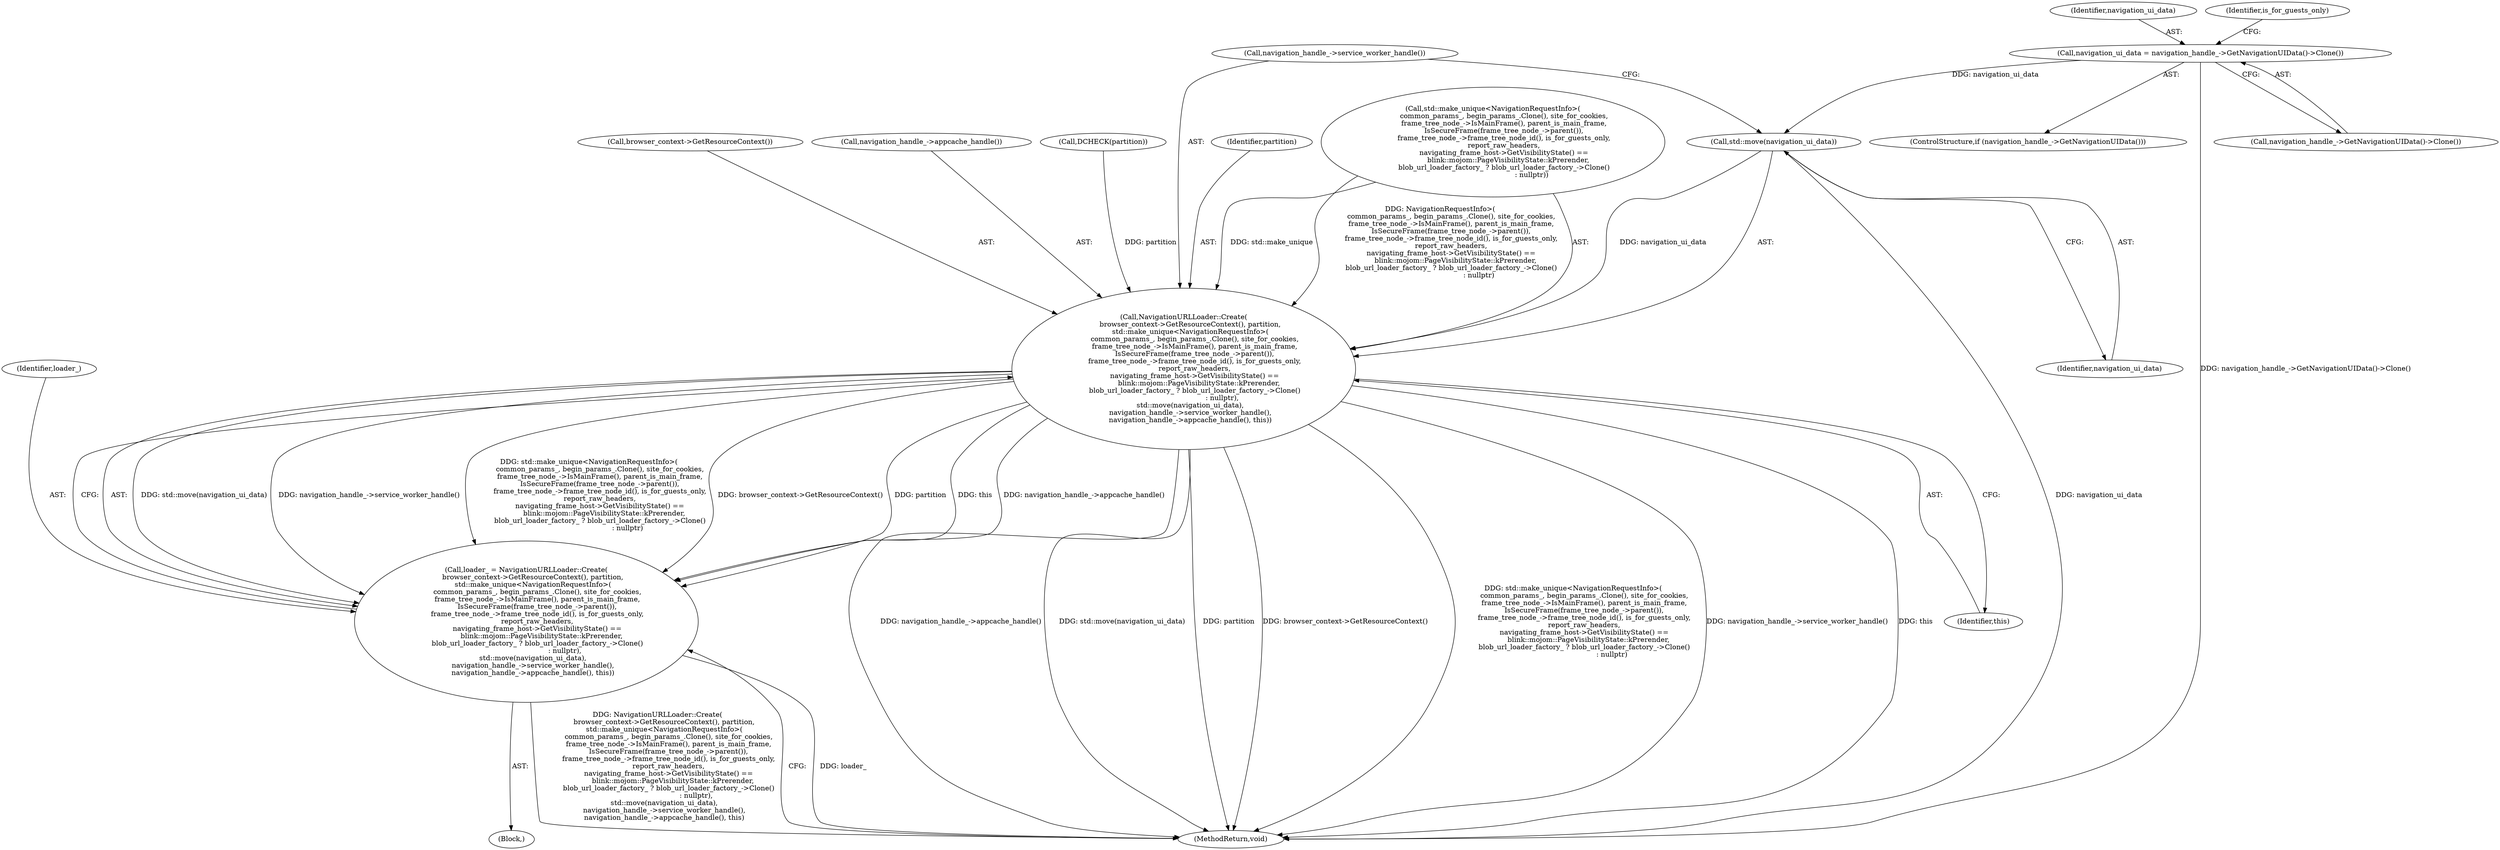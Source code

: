 digraph "0_Chrome_07fbae50670ea44e35e1d554db1bbece7fe3711f@API" {
"1000336" [label="(Call,std::move(navigation_ui_data))"];
"1000280" [label="(Call,navigation_ui_data = navigation_handle_->GetNavigationUIData()->Clone())"];
"1000302" [label="(Call,NavigationURLLoader::Create(\n      browser_context->GetResourceContext(), partition,\n      std::make_unique<NavigationRequestInfo>(\n          common_params_, begin_params_.Clone(), site_for_cookies,\n          frame_tree_node_->IsMainFrame(), parent_is_main_frame,\n          IsSecureFrame(frame_tree_node_->parent()),\n          frame_tree_node_->frame_tree_node_id(), is_for_guests_only,\n          report_raw_headers,\n          navigating_frame_host->GetVisibilityState() ==\n              blink::mojom::PageVisibilityState::kPrerender,\n          blob_url_loader_factory_ ? blob_url_loader_factory_->Clone()\n                                   : nullptr),\n      std::move(navigation_ui_data),\n      navigation_handle_->service_worker_handle(),\n      navigation_handle_->appcache_handle(), this))"];
"1000300" [label="(Call,loader_ = NavigationURLLoader::Create(\n      browser_context->GetResourceContext(), partition,\n      std::make_unique<NavigationRequestInfo>(\n          common_params_, begin_params_.Clone(), site_for_cookies,\n          frame_tree_node_->IsMainFrame(), parent_is_main_frame,\n          IsSecureFrame(frame_tree_node_->parent()),\n          frame_tree_node_->frame_tree_node_id(), is_for_guests_only,\n          report_raw_headers,\n          navigating_frame_host->GetVisibilityState() ==\n              blink::mojom::PageVisibilityState::kPrerender,\n          blob_url_loader_factory_ ? blob_url_loader_factory_->Clone()\n                                   : nullptr),\n      std::move(navigation_ui_data),\n      navigation_handle_->service_worker_handle(),\n      navigation_handle_->appcache_handle(), this))"];
"1000282" [label="(Call,navigation_handle_->GetNavigationUIData()->Clone())"];
"1000281" [label="(Identifier,navigation_ui_data)"];
"1000304" [label="(Identifier,partition)"];
"1000305" [label="(Call,std::make_unique<NavigationRequestInfo>(\n          common_params_, begin_params_.Clone(), site_for_cookies,\n          frame_tree_node_->IsMainFrame(), parent_is_main_frame,\n          IsSecureFrame(frame_tree_node_->parent()),\n          frame_tree_node_->frame_tree_node_id(), is_for_guests_only,\n          report_raw_headers,\n          navigating_frame_host->GetVisibilityState() ==\n              blink::mojom::PageVisibilityState::kPrerender,\n          blob_url_loader_factory_ ? blob_url_loader_factory_->Clone()\n                                   : nullptr))"];
"1000301" [label="(Identifier,loader_)"];
"1000302" [label="(Call,NavigationURLLoader::Create(\n      browser_context->GetResourceContext(), partition,\n      std::make_unique<NavigationRequestInfo>(\n          common_params_, begin_params_.Clone(), site_for_cookies,\n          frame_tree_node_->IsMainFrame(), parent_is_main_frame,\n          IsSecureFrame(frame_tree_node_->parent()),\n          frame_tree_node_->frame_tree_node_id(), is_for_guests_only,\n          report_raw_headers,\n          navigating_frame_host->GetVisibilityState() ==\n              blink::mojom::PageVisibilityState::kPrerender,\n          blob_url_loader_factory_ ? blob_url_loader_factory_->Clone()\n                                   : nullptr),\n      std::move(navigation_ui_data),\n      navigation_handle_->service_worker_handle(),\n      navigation_handle_->appcache_handle(), this))"];
"1000336" [label="(Call,std::move(navigation_ui_data))"];
"1000280" [label="(Call,navigation_ui_data = navigation_handle_->GetNavigationUIData()->Clone())"];
"1000285" [label="(Identifier,is_for_guests_only)"];
"1000102" [label="(Block,)"];
"1000341" [label="(MethodReturn,void)"];
"1000340" [label="(Identifier,this)"];
"1000300" [label="(Call,loader_ = NavigationURLLoader::Create(\n      browser_context->GetResourceContext(), partition,\n      std::make_unique<NavigationRequestInfo>(\n          common_params_, begin_params_.Clone(), site_for_cookies,\n          frame_tree_node_->IsMainFrame(), parent_is_main_frame,\n          IsSecureFrame(frame_tree_node_->parent()),\n          frame_tree_node_->frame_tree_node_id(), is_for_guests_only,\n          report_raw_headers,\n          navigating_frame_host->GetVisibilityState() ==\n              blink::mojom::PageVisibilityState::kPrerender,\n          blob_url_loader_factory_ ? blob_url_loader_factory_->Clone()\n                                   : nullptr),\n      std::move(navigation_ui_data),\n      navigation_handle_->service_worker_handle(),\n      navigation_handle_->appcache_handle(), this))"];
"1000337" [label="(Identifier,navigation_ui_data)"];
"1000303" [label="(Call,browser_context->GetResourceContext())"];
"1000339" [label="(Call,navigation_handle_->appcache_handle())"];
"1000192" [label="(Call,DCHECK(partition))"];
"1000278" [label="(ControlStructure,if (navigation_handle_->GetNavigationUIData()))"];
"1000338" [label="(Call,navigation_handle_->service_worker_handle())"];
"1000336" -> "1000302"  [label="AST: "];
"1000336" -> "1000337"  [label="CFG: "];
"1000337" -> "1000336"  [label="AST: "];
"1000338" -> "1000336"  [label="CFG: "];
"1000336" -> "1000341"  [label="DDG: navigation_ui_data"];
"1000336" -> "1000302"  [label="DDG: navigation_ui_data"];
"1000280" -> "1000336"  [label="DDG: navigation_ui_data"];
"1000280" -> "1000278"  [label="AST: "];
"1000280" -> "1000282"  [label="CFG: "];
"1000281" -> "1000280"  [label="AST: "];
"1000282" -> "1000280"  [label="AST: "];
"1000285" -> "1000280"  [label="CFG: "];
"1000280" -> "1000341"  [label="DDG: navigation_handle_->GetNavigationUIData()->Clone()"];
"1000302" -> "1000300"  [label="AST: "];
"1000302" -> "1000340"  [label="CFG: "];
"1000303" -> "1000302"  [label="AST: "];
"1000304" -> "1000302"  [label="AST: "];
"1000305" -> "1000302"  [label="AST: "];
"1000338" -> "1000302"  [label="AST: "];
"1000339" -> "1000302"  [label="AST: "];
"1000340" -> "1000302"  [label="AST: "];
"1000300" -> "1000302"  [label="CFG: "];
"1000302" -> "1000341"  [label="DDG: navigation_handle_->appcache_handle()"];
"1000302" -> "1000341"  [label="DDG: std::move(navigation_ui_data)"];
"1000302" -> "1000341"  [label="DDG: partition"];
"1000302" -> "1000341"  [label="DDG: browser_context->GetResourceContext()"];
"1000302" -> "1000341"  [label="DDG: std::make_unique<NavigationRequestInfo>(\n          common_params_, begin_params_.Clone(), site_for_cookies,\n          frame_tree_node_->IsMainFrame(), parent_is_main_frame,\n          IsSecureFrame(frame_tree_node_->parent()),\n          frame_tree_node_->frame_tree_node_id(), is_for_guests_only,\n          report_raw_headers,\n          navigating_frame_host->GetVisibilityState() ==\n              blink::mojom::PageVisibilityState::kPrerender,\n          blob_url_loader_factory_ ? blob_url_loader_factory_->Clone()\n                                   : nullptr)"];
"1000302" -> "1000341"  [label="DDG: navigation_handle_->service_worker_handle()"];
"1000302" -> "1000341"  [label="DDG: this"];
"1000302" -> "1000300"  [label="DDG: std::move(navigation_ui_data)"];
"1000302" -> "1000300"  [label="DDG: navigation_handle_->service_worker_handle()"];
"1000302" -> "1000300"  [label="DDG: std::make_unique<NavigationRequestInfo>(\n          common_params_, begin_params_.Clone(), site_for_cookies,\n          frame_tree_node_->IsMainFrame(), parent_is_main_frame,\n          IsSecureFrame(frame_tree_node_->parent()),\n          frame_tree_node_->frame_tree_node_id(), is_for_guests_only,\n          report_raw_headers,\n          navigating_frame_host->GetVisibilityState() ==\n              blink::mojom::PageVisibilityState::kPrerender,\n          blob_url_loader_factory_ ? blob_url_loader_factory_->Clone()\n                                   : nullptr)"];
"1000302" -> "1000300"  [label="DDG: browser_context->GetResourceContext()"];
"1000302" -> "1000300"  [label="DDG: partition"];
"1000302" -> "1000300"  [label="DDG: this"];
"1000302" -> "1000300"  [label="DDG: navigation_handle_->appcache_handle()"];
"1000192" -> "1000302"  [label="DDG: partition"];
"1000305" -> "1000302"  [label="DDG: std::make_unique"];
"1000305" -> "1000302"  [label="DDG: NavigationRequestInfo>(\n          common_params_, begin_params_.Clone(), site_for_cookies,\n          frame_tree_node_->IsMainFrame(), parent_is_main_frame,\n          IsSecureFrame(frame_tree_node_->parent()),\n          frame_tree_node_->frame_tree_node_id(), is_for_guests_only,\n          report_raw_headers,\n          navigating_frame_host->GetVisibilityState() ==\n              blink::mojom::PageVisibilityState::kPrerender,\n          blob_url_loader_factory_ ? blob_url_loader_factory_->Clone()\n                                   : nullptr)"];
"1000300" -> "1000102"  [label="AST: "];
"1000301" -> "1000300"  [label="AST: "];
"1000341" -> "1000300"  [label="CFG: "];
"1000300" -> "1000341"  [label="DDG: loader_"];
"1000300" -> "1000341"  [label="DDG: NavigationURLLoader::Create(\n      browser_context->GetResourceContext(), partition,\n      std::make_unique<NavigationRequestInfo>(\n          common_params_, begin_params_.Clone(), site_for_cookies,\n          frame_tree_node_->IsMainFrame(), parent_is_main_frame,\n          IsSecureFrame(frame_tree_node_->parent()),\n          frame_tree_node_->frame_tree_node_id(), is_for_guests_only,\n          report_raw_headers,\n          navigating_frame_host->GetVisibilityState() ==\n              blink::mojom::PageVisibilityState::kPrerender,\n          blob_url_loader_factory_ ? blob_url_loader_factory_->Clone()\n                                   : nullptr),\n      std::move(navigation_ui_data),\n      navigation_handle_->service_worker_handle(),\n      navigation_handle_->appcache_handle(), this)"];
}
